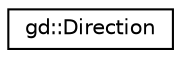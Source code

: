 digraph "Graphical Class Hierarchy"
{
  edge [fontname="Helvetica",fontsize="10",labelfontname="Helvetica",labelfontsize="10"];
  node [fontname="Helvetica",fontsize="10",shape=record];
  rankdir="LR";
  Node1 [label="gd::Direction",height=0.2,width=0.4,color="black", fillcolor="white", style="filled",URL="$classgd_1_1_direction.html",tooltip="Class defining a direction of an Animation. "];
}

